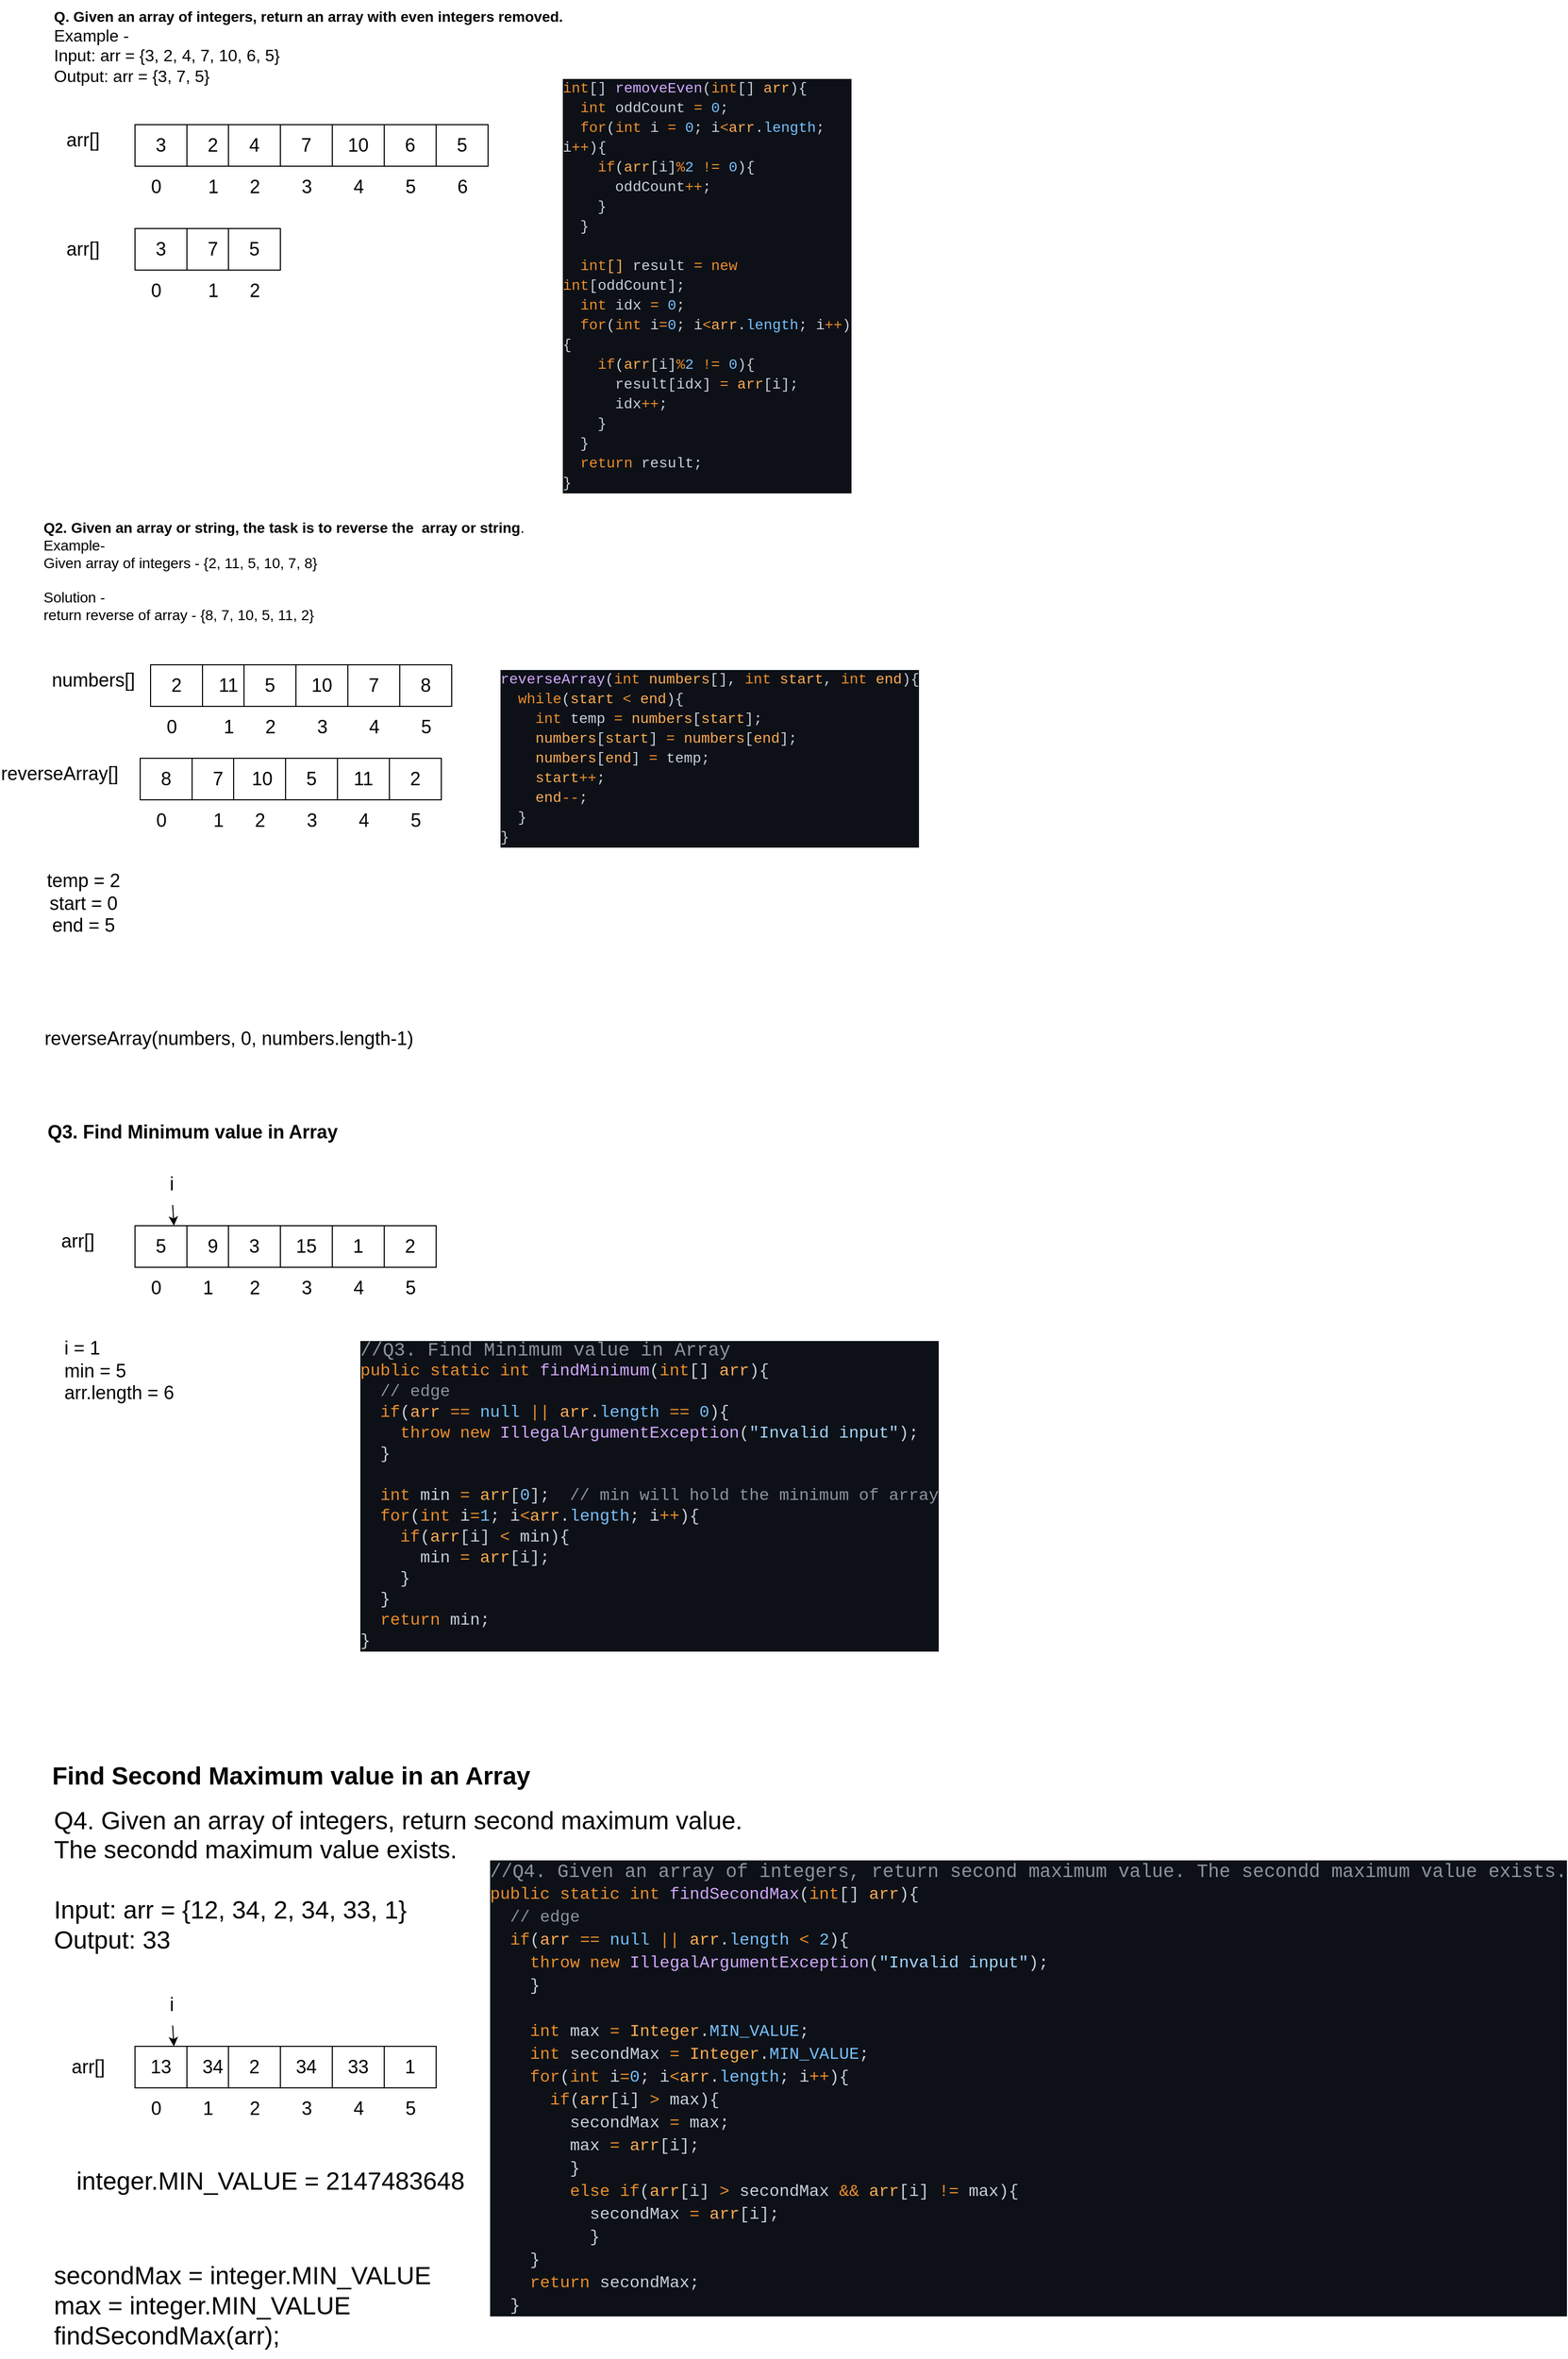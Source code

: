 <mxfile>
    <diagram id="5hLkSUDmJKDKyA7zmBh3" name="Page-1">
        <mxGraphModel dx="2204" dy="704" grid="1" gridSize="10" guides="1" tooltips="1" connect="1" arrows="1" fold="1" page="1" pageScale="1" pageWidth="850" pageHeight="1100" math="0" shadow="0">
            <root>
                <mxCell id="0"/>
                <mxCell id="1" parent="0"/>
                <mxCell id="2" value="&lt;div style=&quot;&quot;&gt;&lt;span style=&quot;background-color: initial;&quot;&gt;&lt;font style=&quot;font-size: 14px;&quot;&gt;&lt;b&gt;Q. Given an array of integers, return an array with even integers removed.&lt;/b&gt;&lt;/font&gt;&lt;/span&gt;&lt;/div&gt;&lt;div style=&quot;&quot;&gt;&lt;span style=&quot;background-color: initial;&quot;&gt;&lt;font size=&quot;3&quot;&gt;Example -&amp;nbsp;&lt;/font&gt;&lt;/span&gt;&lt;/div&gt;&lt;div style=&quot;&quot;&gt;&lt;span style=&quot;background-color: initial;&quot;&gt;&lt;font size=&quot;3&quot;&gt;Input: arr = {3, 2, 4, 7, 10, 6, 5}&lt;/font&gt;&lt;/span&gt;&lt;/div&gt;&lt;div style=&quot;&quot;&gt;&lt;span style=&quot;background-color: initial;&quot;&gt;&lt;font size=&quot;3&quot;&gt;Output: arr = {3, 7, 5}&lt;/font&gt;&lt;/span&gt;&lt;/div&gt;" style="text;html=1;strokeColor=none;fillColor=none;align=left;verticalAlign=middle;whiteSpace=wrap;rounded=0;" parent="1" vertex="1">
                    <mxGeometry x="30" y="40" width="750" height="90" as="geometry"/>
                </mxCell>
                <mxCell id="3" value="&lt;div style=&quot;color: rgb(201, 209, 217); background-color: rgb(13, 17, 23); font-family: Consolas, &amp;quot;Courier New&amp;quot;, monospace; font-size: 14px; line-height: 19px;&quot;&gt;&lt;div&gt;&lt;span style=&quot;color: #ec8e2c;&quot;&gt;int&lt;/span&gt;[] &lt;span style=&quot;color: #d2a8ff;&quot;&gt;removeEven&lt;/span&gt;(&lt;span style=&quot;color: #ec8e2c;&quot;&gt;int&lt;/span&gt;[] &lt;span style=&quot;color: #fdac54;&quot;&gt;arr&lt;/span&gt;){&lt;/div&gt;&lt;div&gt;&amp;nbsp; &lt;span style=&quot;color: #ec8e2c;&quot;&gt;int&lt;/span&gt;&lt;span style=&quot;color: #fdac54;&quot;&gt; &lt;/span&gt;oddCount&lt;span style=&quot;color: #fdac54;&quot;&gt; &lt;/span&gt;&lt;span style=&quot;color: #ec8e2c;&quot;&gt;=&lt;/span&gt; &lt;span style=&quot;color: #79c0ff;&quot;&gt;0&lt;/span&gt;;&lt;/div&gt;&lt;div&gt;&amp;nbsp; &lt;span style=&quot;color: #ec8e2c;&quot;&gt;for&lt;/span&gt;(&lt;span style=&quot;color: #ec8e2c;&quot;&gt;int&lt;/span&gt;&lt;span style=&quot;color: #fdac54;&quot;&gt; &lt;/span&gt;i&lt;span style=&quot;color: #fdac54;&quot;&gt; &lt;/span&gt;&lt;span style=&quot;color: #ec8e2c;&quot;&gt;=&lt;/span&gt; &lt;span style=&quot;color: #79c0ff;&quot;&gt;0&lt;/span&gt;; i&lt;span style=&quot;color: #ec8e2c;&quot;&gt;&amp;lt;&lt;/span&gt;&lt;span style=&quot;color: #fdac54;&quot;&gt;arr&lt;/span&gt;.&lt;span style=&quot;color: #79c0ff;&quot;&gt;length&lt;/span&gt;; i&lt;span style=&quot;color: #ec8e2c;&quot;&gt;++&lt;/span&gt;){&lt;/div&gt;&lt;div&gt;&amp;nbsp; &amp;nbsp; &lt;span style=&quot;color: #ec8e2c;&quot;&gt;if&lt;/span&gt;(&lt;span style=&quot;color: #fdac54;&quot;&gt;arr&lt;/span&gt;[i]&lt;span style=&quot;color: #ec8e2c;&quot;&gt;%&lt;/span&gt;&lt;span style=&quot;color: #79c0ff;&quot;&gt;2&lt;/span&gt; &lt;span style=&quot;color: #ec8e2c;&quot;&gt;!=&lt;/span&gt; &lt;span style=&quot;color: #79c0ff;&quot;&gt;0&lt;/span&gt;){&lt;/div&gt;&lt;div&gt;&amp;nbsp; &amp;nbsp; &amp;nbsp; oddCount&lt;span style=&quot;color: #ec8e2c;&quot;&gt;++&lt;/span&gt;;&lt;/div&gt;&lt;div&gt;&amp;nbsp; &amp;nbsp; }&lt;/div&gt;&lt;div&gt;&amp;nbsp; }&lt;/div&gt;&lt;br&gt;&lt;div&gt;&amp;nbsp; &lt;span style=&quot;color: #ec8e2c;&quot;&gt;int&lt;/span&gt;&lt;span style=&quot;color: #fdac54;&quot;&gt;[] &lt;/span&gt;result&lt;span style=&quot;color: #fdac54;&quot;&gt; &lt;/span&gt;&lt;span style=&quot;color: #ec8e2c;&quot;&gt;=&lt;/span&gt; &lt;span style=&quot;color: #ec8e2c;&quot;&gt;new&lt;/span&gt; &lt;span style=&quot;color: #ec8e2c;&quot;&gt;int&lt;/span&gt;[oddCount];&lt;/div&gt;&lt;div&gt;&amp;nbsp; &lt;span style=&quot;color: #ec8e2c;&quot;&gt;int&lt;/span&gt;&lt;span style=&quot;color: #fdac54;&quot;&gt; &lt;/span&gt;idx&lt;span style=&quot;color: #fdac54;&quot;&gt; &lt;/span&gt;&lt;span style=&quot;color: #ec8e2c;&quot;&gt;=&lt;/span&gt; &lt;span style=&quot;color: #79c0ff;&quot;&gt;0&lt;/span&gt;;&lt;/div&gt;&lt;div&gt;&amp;nbsp; &lt;span style=&quot;color: #ec8e2c;&quot;&gt;for&lt;/span&gt;(&lt;span style=&quot;color: #ec8e2c;&quot;&gt;int&lt;/span&gt;&lt;span style=&quot;color: #fdac54;&quot;&gt; &lt;/span&gt;i&lt;span style=&quot;color: #ec8e2c;&quot;&gt;=&lt;/span&gt;&lt;span style=&quot;color: #79c0ff;&quot;&gt;0&lt;/span&gt;; i&lt;span style=&quot;color: #ec8e2c;&quot;&gt;&amp;lt;&lt;/span&gt;&lt;span style=&quot;color: #fdac54;&quot;&gt;arr&lt;/span&gt;.&lt;span style=&quot;color: #79c0ff;&quot;&gt;length&lt;/span&gt;; i&lt;span style=&quot;color: #ec8e2c;&quot;&gt;++&lt;/span&gt;){&lt;/div&gt;&lt;div&gt;&amp;nbsp; &amp;nbsp; &lt;span style=&quot;color: #ec8e2c;&quot;&gt;if&lt;/span&gt;(&lt;span style=&quot;color: #fdac54;&quot;&gt;arr&lt;/span&gt;[i]&lt;span style=&quot;color: #ec8e2c;&quot;&gt;%&lt;/span&gt;&lt;span style=&quot;color: #79c0ff;&quot;&gt;2&lt;/span&gt; &lt;span style=&quot;color: #ec8e2c;&quot;&gt;!=&lt;/span&gt; &lt;span style=&quot;color: #79c0ff;&quot;&gt;0&lt;/span&gt;){&lt;/div&gt;&lt;div&gt;&amp;nbsp; &amp;nbsp; &amp;nbsp; result[idx] &lt;span style=&quot;color: #ec8e2c;&quot;&gt;=&lt;/span&gt; &lt;span style=&quot;color: #fdac54;&quot;&gt;arr&lt;/span&gt;[i];&lt;/div&gt;&lt;div&gt;&amp;nbsp; &amp;nbsp; &amp;nbsp; idx&lt;span style=&quot;color: #ec8e2c;&quot;&gt;++&lt;/span&gt;;&lt;/div&gt;&lt;div&gt;&amp;nbsp; &amp;nbsp; }&lt;/div&gt;&lt;div&gt;&amp;nbsp; }&lt;/div&gt;&lt;div&gt;&amp;nbsp; &lt;span style=&quot;color: #ec8e2c;&quot;&gt;return&lt;/span&gt; result;&lt;/div&gt;&lt;div&gt;}&lt;/div&gt;&lt;/div&gt;" style="text;html=1;strokeColor=none;fillColor=none;align=left;verticalAlign=middle;whiteSpace=wrap;rounded=0;" parent="1" vertex="1">
                    <mxGeometry x="520" y="140" width="280" height="350" as="geometry"/>
                </mxCell>
                <mxCell id="4" value="&lt;font style=&quot;font-size: 18px;&quot;&gt;arr[]&lt;/font&gt;" style="text;html=1;strokeColor=none;fillColor=none;align=center;verticalAlign=middle;whiteSpace=wrap;rounded=0;" parent="1" vertex="1">
                    <mxGeometry x="30" y="160" width="60" height="30" as="geometry"/>
                </mxCell>
                <mxCell id="5" value="3" style="rounded=0;whiteSpace=wrap;html=1;fontSize=18;" parent="1" vertex="1">
                    <mxGeometry x="110" y="160" width="50" height="40" as="geometry"/>
                </mxCell>
                <mxCell id="6" value="2" style="rounded=0;whiteSpace=wrap;html=1;fontSize=18;" parent="1" vertex="1">
                    <mxGeometry x="160" y="160" width="50" height="40" as="geometry"/>
                </mxCell>
                <mxCell id="7" value="4" style="rounded=0;whiteSpace=wrap;html=1;fontSize=18;" parent="1" vertex="1">
                    <mxGeometry x="200" y="160" width="50" height="40" as="geometry"/>
                </mxCell>
                <mxCell id="8" value="7" style="rounded=0;whiteSpace=wrap;html=1;fontSize=18;" parent="1" vertex="1">
                    <mxGeometry x="250" y="160" width="50" height="40" as="geometry"/>
                </mxCell>
                <mxCell id="9" value="10" style="rounded=0;whiteSpace=wrap;html=1;fontSize=18;" parent="1" vertex="1">
                    <mxGeometry x="300" y="160" width="50" height="40" as="geometry"/>
                </mxCell>
                <mxCell id="10" value="6" style="rounded=0;whiteSpace=wrap;html=1;fontSize=18;" parent="1" vertex="1">
                    <mxGeometry x="350" y="160" width="50" height="40" as="geometry"/>
                </mxCell>
                <mxCell id="11" value="5" style="rounded=0;whiteSpace=wrap;html=1;fontSize=18;" parent="1" vertex="1">
                    <mxGeometry x="400" y="160" width="50" height="40" as="geometry"/>
                </mxCell>
                <mxCell id="12" value="0" style="text;html=1;align=center;verticalAlign=middle;resizable=0;points=[];autosize=1;strokeColor=none;fillColor=none;fontSize=18;" parent="1" vertex="1">
                    <mxGeometry x="115" y="200" width="30" height="40" as="geometry"/>
                </mxCell>
                <mxCell id="13" value="1" style="text;html=1;align=center;verticalAlign=middle;resizable=0;points=[];autosize=1;strokeColor=none;fillColor=none;fontSize=18;" parent="1" vertex="1">
                    <mxGeometry x="170" y="200" width="30" height="40" as="geometry"/>
                </mxCell>
                <mxCell id="14" value="2" style="text;html=1;align=center;verticalAlign=middle;resizable=0;points=[];autosize=1;strokeColor=none;fillColor=none;fontSize=18;" parent="1" vertex="1">
                    <mxGeometry x="210" y="200" width="30" height="40" as="geometry"/>
                </mxCell>
                <mxCell id="15" value="3" style="text;html=1;align=center;verticalAlign=middle;resizable=0;points=[];autosize=1;strokeColor=none;fillColor=none;fontSize=18;" parent="1" vertex="1">
                    <mxGeometry x="260" y="200" width="30" height="40" as="geometry"/>
                </mxCell>
                <mxCell id="16" value="4" style="text;html=1;align=center;verticalAlign=middle;resizable=0;points=[];autosize=1;strokeColor=none;fillColor=none;fontSize=18;" parent="1" vertex="1">
                    <mxGeometry x="310" y="200" width="30" height="40" as="geometry"/>
                </mxCell>
                <mxCell id="17" value="5" style="text;html=1;align=center;verticalAlign=middle;resizable=0;points=[];autosize=1;strokeColor=none;fillColor=none;fontSize=18;" parent="1" vertex="1">
                    <mxGeometry x="360" y="200" width="30" height="40" as="geometry"/>
                </mxCell>
                <mxCell id="18" value="6" style="text;html=1;align=center;verticalAlign=middle;resizable=0;points=[];autosize=1;strokeColor=none;fillColor=none;fontSize=18;" parent="1" vertex="1">
                    <mxGeometry x="410" y="200" width="30" height="40" as="geometry"/>
                </mxCell>
                <mxCell id="20" value="3" style="rounded=0;whiteSpace=wrap;html=1;fontSize=18;" parent="1" vertex="1">
                    <mxGeometry x="110" y="260" width="50" height="40" as="geometry"/>
                </mxCell>
                <mxCell id="21" value="7" style="rounded=0;whiteSpace=wrap;html=1;fontSize=18;" parent="1" vertex="1">
                    <mxGeometry x="160" y="260" width="50" height="40" as="geometry"/>
                </mxCell>
                <mxCell id="22" value="5" style="rounded=0;whiteSpace=wrap;html=1;fontSize=18;" parent="1" vertex="1">
                    <mxGeometry x="200" y="260" width="50" height="40" as="geometry"/>
                </mxCell>
                <mxCell id="23" value="0" style="text;html=1;align=center;verticalAlign=middle;resizable=0;points=[];autosize=1;strokeColor=none;fillColor=none;fontSize=18;" parent="1" vertex="1">
                    <mxGeometry x="115" y="300" width="30" height="40" as="geometry"/>
                </mxCell>
                <mxCell id="24" value="1" style="text;html=1;align=center;verticalAlign=middle;resizable=0;points=[];autosize=1;strokeColor=none;fillColor=none;fontSize=18;" parent="1" vertex="1">
                    <mxGeometry x="170" y="300" width="30" height="40" as="geometry"/>
                </mxCell>
                <mxCell id="25" value="2" style="text;html=1;align=center;verticalAlign=middle;resizable=0;points=[];autosize=1;strokeColor=none;fillColor=none;fontSize=18;" parent="1" vertex="1">
                    <mxGeometry x="210" y="300" width="30" height="40" as="geometry"/>
                </mxCell>
                <mxCell id="26" value="&lt;font style=&quot;font-size: 18px;&quot;&gt;arr[]&lt;/font&gt;" style="text;html=1;strokeColor=none;fillColor=none;align=center;verticalAlign=middle;whiteSpace=wrap;rounded=0;" parent="1" vertex="1">
                    <mxGeometry x="30" y="265" width="60" height="30" as="geometry"/>
                </mxCell>
                <mxCell id="27" value="&lt;div style=&quot;&quot;&gt;&lt;span style=&quot;font-size: 14px;&quot;&gt;&lt;b&gt;Q2. Given an array or string, the task is to reverse the&amp;nbsp; array or string&lt;/b&gt;.&lt;/span&gt;&lt;/div&gt;&lt;div style=&quot;&quot;&gt;&lt;span style=&quot;font-size: 14px;&quot;&gt;Example-&lt;/span&gt;&lt;/div&gt;&lt;div style=&quot;&quot;&gt;&lt;span style=&quot;font-size: 14px;&quot;&gt;Given array of integers - {2, 11, 5, 10, 7, 8}&lt;/span&gt;&lt;/div&gt;&lt;div style=&quot;&quot;&gt;&lt;span style=&quot;font-size: 14px;&quot;&gt;&lt;br&gt;&lt;/span&gt;&lt;/div&gt;&lt;div style=&quot;&quot;&gt;&lt;span style=&quot;font-size: 14px;&quot;&gt;Solution -&lt;/span&gt;&lt;/div&gt;&lt;div style=&quot;&quot;&gt;&lt;span style=&quot;font-size: 14px;&quot;&gt;return reverse of array - {8, 7, 10, 5, 11, 2}&lt;/span&gt;&lt;/div&gt;" style="text;html=1;strokeColor=none;fillColor=none;align=left;verticalAlign=middle;whiteSpace=wrap;rounded=0;" parent="1" vertex="1">
                    <mxGeometry x="20" y="530" width="750" height="120" as="geometry"/>
                </mxCell>
                <mxCell id="28" value="&lt;div style=&quot;color: rgb(201, 209, 217); background-color: rgb(13, 17, 23); font-family: Consolas, &amp;quot;Courier New&amp;quot;, monospace; font-size: 14px; line-height: 19px;&quot;&gt;&lt;div&gt;&lt;span style=&quot;color: #d2a8ff;&quot;&gt;reverseArray&lt;/span&gt;(&lt;span style=&quot;color: #ec8e2c;&quot;&gt;int&lt;/span&gt; &lt;span style=&quot;color: #fdac54;&quot;&gt;numbers&lt;/span&gt;[], &lt;span style=&quot;color: #ec8e2c;&quot;&gt;int&lt;/span&gt; &lt;span style=&quot;color: #fdac54;&quot;&gt;start&lt;/span&gt;, &lt;span style=&quot;color: #ec8e2c;&quot;&gt;int&lt;/span&gt; &lt;span style=&quot;color: #fdac54;&quot;&gt;end&lt;/span&gt;){&lt;/div&gt;&lt;div&gt;&amp;nbsp; &lt;span style=&quot;color: #ec8e2c;&quot;&gt;while&lt;/span&gt;(&lt;span style=&quot;color: #fdac54;&quot;&gt;start&lt;/span&gt; &lt;span style=&quot;color: #ec8e2c;&quot;&gt;&amp;lt;&lt;/span&gt; &lt;span style=&quot;color: #fdac54;&quot;&gt;end&lt;/span&gt;){&lt;/div&gt;&lt;div&gt;&amp;nbsp; &amp;nbsp; &lt;span style=&quot;color: #ec8e2c;&quot;&gt;int&lt;/span&gt;&lt;span style=&quot;color: #fdac54;&quot;&gt; &lt;/span&gt;temp&lt;span style=&quot;color: #fdac54;&quot;&gt; &lt;/span&gt;&lt;span style=&quot;color: #ec8e2c;&quot;&gt;=&lt;/span&gt; &lt;span style=&quot;color: #fdac54;&quot;&gt;numbers&lt;/span&gt;[&lt;span style=&quot;color: #fdac54;&quot;&gt;start&lt;/span&gt;];&lt;/div&gt;&lt;div&gt;&amp;nbsp; &amp;nbsp; &lt;span style=&quot;color: #fdac54;&quot;&gt;numbers&lt;/span&gt;[&lt;span style=&quot;color: #fdac54;&quot;&gt;start&lt;/span&gt;] &lt;span style=&quot;color: #ec8e2c;&quot;&gt;=&lt;/span&gt; &lt;span style=&quot;color: #fdac54;&quot;&gt;numbers&lt;/span&gt;[&lt;span style=&quot;color: #fdac54;&quot;&gt;end&lt;/span&gt;];&lt;/div&gt;&lt;div&gt;&amp;nbsp; &amp;nbsp; &lt;span style=&quot;color: #fdac54;&quot;&gt;numbers&lt;/span&gt;[&lt;span style=&quot;color: #fdac54;&quot;&gt;end&lt;/span&gt;] &lt;span style=&quot;color: #ec8e2c;&quot;&gt;=&lt;/span&gt; temp;&lt;/div&gt;&lt;div&gt;&amp;nbsp; &amp;nbsp; &lt;span style=&quot;color: #fdac54;&quot;&gt;start&lt;/span&gt;&lt;span style=&quot;color: #ec8e2c;&quot;&gt;++&lt;/span&gt;;&lt;/div&gt;&lt;div&gt;&amp;nbsp; &amp;nbsp; &lt;span style=&quot;color: #fdac54;&quot;&gt;end&lt;/span&gt;&lt;span style=&quot;color: #ec8e2c;&quot;&gt;--&lt;/span&gt;;&lt;/div&gt;&lt;div&gt;&amp;nbsp; }&lt;/div&gt;&lt;div&gt;}&lt;/div&gt;&lt;/div&gt;" style="text;html=1;align=left;verticalAlign=middle;resizable=0;points=[];autosize=1;strokeColor=none;fillColor=none;fontSize=18;" parent="1" vertex="1">
                    <mxGeometry x="460" y="680" width="390" height="180" as="geometry"/>
                </mxCell>
                <mxCell id="29" value="&lt;font style=&quot;font-size: 18px;&quot;&gt;numbers[]&lt;/font&gt;" style="text;html=1;strokeColor=none;fillColor=none;align=center;verticalAlign=middle;whiteSpace=wrap;rounded=0;" parent="1" vertex="1">
                    <mxGeometry x="35" y="680" width="70" height="30" as="geometry"/>
                </mxCell>
                <mxCell id="30" value="2" style="rounded=0;whiteSpace=wrap;html=1;fontSize=18;" parent="1" vertex="1">
                    <mxGeometry x="125" y="680" width="50" height="40" as="geometry"/>
                </mxCell>
                <mxCell id="31" value="11" style="rounded=0;whiteSpace=wrap;html=1;fontSize=18;" parent="1" vertex="1">
                    <mxGeometry x="175" y="680" width="50" height="40" as="geometry"/>
                </mxCell>
                <mxCell id="32" value="5" style="rounded=0;whiteSpace=wrap;html=1;fontSize=18;" parent="1" vertex="1">
                    <mxGeometry x="215" y="680" width="50" height="40" as="geometry"/>
                </mxCell>
                <mxCell id="33" value="10" style="rounded=0;whiteSpace=wrap;html=1;fontSize=18;" parent="1" vertex="1">
                    <mxGeometry x="265" y="680" width="50" height="40" as="geometry"/>
                </mxCell>
                <mxCell id="34" value="7" style="rounded=0;whiteSpace=wrap;html=1;fontSize=18;" parent="1" vertex="1">
                    <mxGeometry x="315" y="680" width="50" height="40" as="geometry"/>
                </mxCell>
                <mxCell id="35" value="8" style="rounded=0;whiteSpace=wrap;html=1;fontSize=18;" parent="1" vertex="1">
                    <mxGeometry x="365" y="680" width="50" height="40" as="geometry"/>
                </mxCell>
                <mxCell id="37" value="0" style="text;html=1;align=center;verticalAlign=middle;resizable=0;points=[];autosize=1;strokeColor=none;fillColor=none;fontSize=18;" parent="1" vertex="1">
                    <mxGeometry x="130" y="720" width="30" height="40" as="geometry"/>
                </mxCell>
                <mxCell id="38" value="1" style="text;html=1;align=center;verticalAlign=middle;resizable=0;points=[];autosize=1;strokeColor=none;fillColor=none;fontSize=18;" parent="1" vertex="1">
                    <mxGeometry x="185" y="720" width="30" height="40" as="geometry"/>
                </mxCell>
                <mxCell id="39" value="2" style="text;html=1;align=center;verticalAlign=middle;resizable=0;points=[];autosize=1;strokeColor=none;fillColor=none;fontSize=18;" parent="1" vertex="1">
                    <mxGeometry x="225" y="720" width="30" height="40" as="geometry"/>
                </mxCell>
                <mxCell id="40" value="3" style="text;html=1;align=center;verticalAlign=middle;resizable=0;points=[];autosize=1;strokeColor=none;fillColor=none;fontSize=18;" parent="1" vertex="1">
                    <mxGeometry x="275" y="720" width="30" height="40" as="geometry"/>
                </mxCell>
                <mxCell id="41" value="4" style="text;html=1;align=center;verticalAlign=middle;resizable=0;points=[];autosize=1;strokeColor=none;fillColor=none;fontSize=18;" parent="1" vertex="1">
                    <mxGeometry x="325" y="720" width="30" height="40" as="geometry"/>
                </mxCell>
                <mxCell id="42" value="5" style="text;html=1;align=center;verticalAlign=middle;resizable=0;points=[];autosize=1;strokeColor=none;fillColor=none;fontSize=18;" parent="1" vertex="1">
                    <mxGeometry x="375" y="720" width="30" height="40" as="geometry"/>
                </mxCell>
                <mxCell id="44" value="&lt;font style=&quot;font-size: 18px;&quot;&gt;reverseArray[]&lt;/font&gt;" style="text;html=1;strokeColor=none;fillColor=none;align=center;verticalAlign=middle;whiteSpace=wrap;rounded=0;" parent="1" vertex="1">
                    <mxGeometry x="-20" y="770" width="115" height="30" as="geometry"/>
                </mxCell>
                <mxCell id="45" value="8" style="rounded=0;whiteSpace=wrap;html=1;fontSize=18;" parent="1" vertex="1">
                    <mxGeometry x="115" y="770" width="50" height="40" as="geometry"/>
                </mxCell>
                <mxCell id="46" value="7" style="rounded=0;whiteSpace=wrap;html=1;fontSize=18;" parent="1" vertex="1">
                    <mxGeometry x="165" y="770" width="50" height="40" as="geometry"/>
                </mxCell>
                <mxCell id="47" value="10" style="rounded=0;whiteSpace=wrap;html=1;fontSize=18;" parent="1" vertex="1">
                    <mxGeometry x="205" y="770" width="55" height="40" as="geometry"/>
                </mxCell>
                <mxCell id="48" value="5" style="rounded=0;whiteSpace=wrap;html=1;fontSize=18;" parent="1" vertex="1">
                    <mxGeometry x="255" y="770" width="50" height="40" as="geometry"/>
                </mxCell>
                <mxCell id="49" value="11" style="rounded=0;whiteSpace=wrap;html=1;fontSize=18;" parent="1" vertex="1">
                    <mxGeometry x="305" y="770" width="50" height="40" as="geometry"/>
                </mxCell>
                <mxCell id="50" value="2" style="rounded=0;whiteSpace=wrap;html=1;fontSize=18;" parent="1" vertex="1">
                    <mxGeometry x="355" y="770" width="50" height="40" as="geometry"/>
                </mxCell>
                <mxCell id="51" value="0" style="text;html=1;align=center;verticalAlign=middle;resizable=0;points=[];autosize=1;strokeColor=none;fillColor=none;fontSize=18;" parent="1" vertex="1">
                    <mxGeometry x="120" y="810" width="30" height="40" as="geometry"/>
                </mxCell>
                <mxCell id="52" value="1" style="text;html=1;align=center;verticalAlign=middle;resizable=0;points=[];autosize=1;strokeColor=none;fillColor=none;fontSize=18;" parent="1" vertex="1">
                    <mxGeometry x="175" y="810" width="30" height="40" as="geometry"/>
                </mxCell>
                <mxCell id="53" value="2" style="text;html=1;align=center;verticalAlign=middle;resizable=0;points=[];autosize=1;strokeColor=none;fillColor=none;fontSize=18;" parent="1" vertex="1">
                    <mxGeometry x="215" y="810" width="30" height="40" as="geometry"/>
                </mxCell>
                <mxCell id="54" value="3" style="text;html=1;align=center;verticalAlign=middle;resizable=0;points=[];autosize=1;strokeColor=none;fillColor=none;fontSize=18;" parent="1" vertex="1">
                    <mxGeometry x="265" y="810" width="30" height="40" as="geometry"/>
                </mxCell>
                <mxCell id="55" value="4" style="text;html=1;align=center;verticalAlign=middle;resizable=0;points=[];autosize=1;strokeColor=none;fillColor=none;fontSize=18;" parent="1" vertex="1">
                    <mxGeometry x="315" y="810" width="30" height="40" as="geometry"/>
                </mxCell>
                <mxCell id="56" value="5" style="text;html=1;align=center;verticalAlign=middle;resizable=0;points=[];autosize=1;strokeColor=none;fillColor=none;fontSize=18;" parent="1" vertex="1">
                    <mxGeometry x="365" y="810" width="30" height="40" as="geometry"/>
                </mxCell>
                <mxCell id="57" value="reverseArray(numbers, 0, numbers.length-1)" style="text;html=1;align=center;verticalAlign=middle;resizable=0;points=[];autosize=1;strokeColor=none;fillColor=none;fontSize=18;" parent="1" vertex="1">
                    <mxGeometry x="10" y="1020" width="380" height="40" as="geometry"/>
                </mxCell>
                <mxCell id="58" value="temp = 2&lt;br&gt;start = 0&lt;br&gt;end = 5" style="text;html=1;align=center;verticalAlign=middle;resizable=0;points=[];autosize=1;strokeColor=none;fillColor=none;fontSize=18;" parent="1" vertex="1">
                    <mxGeometry x="15" y="870" width="90" height="80" as="geometry"/>
                </mxCell>
                <mxCell id="59" value="&lt;font style=&quot;font-size: 18px;&quot;&gt;&lt;b&gt;Q3. Find Minimum value in Array&lt;/b&gt;&lt;/font&gt;" style="text;html=1;align=center;verticalAlign=middle;resizable=0;points=[];autosize=1;strokeColor=none;fillColor=none;" vertex="1" parent="1">
                    <mxGeometry x="15" y="1110" width="300" height="40" as="geometry"/>
                </mxCell>
                <mxCell id="67" value="&lt;font style=&quot;font-size: 18px;&quot;&gt;arr[]&lt;/font&gt;" style="text;html=1;strokeColor=none;fillColor=none;align=center;verticalAlign=middle;whiteSpace=wrap;rounded=0;" vertex="1" parent="1">
                    <mxGeometry x="20" y="1220" width="70" height="30" as="geometry"/>
                </mxCell>
                <mxCell id="68" value="5" style="rounded=0;whiteSpace=wrap;html=1;fontSize=18;" vertex="1" parent="1">
                    <mxGeometry x="110" y="1220" width="50" height="40" as="geometry"/>
                </mxCell>
                <mxCell id="69" value="9" style="rounded=0;whiteSpace=wrap;html=1;fontSize=18;" vertex="1" parent="1">
                    <mxGeometry x="160" y="1220" width="50" height="40" as="geometry"/>
                </mxCell>
                <mxCell id="70" value="3" style="rounded=0;whiteSpace=wrap;html=1;fontSize=18;" vertex="1" parent="1">
                    <mxGeometry x="200" y="1220" width="50" height="40" as="geometry"/>
                </mxCell>
                <mxCell id="71" value="15" style="rounded=0;whiteSpace=wrap;html=1;fontSize=18;" vertex="1" parent="1">
                    <mxGeometry x="250" y="1220" width="50" height="40" as="geometry"/>
                </mxCell>
                <mxCell id="72" value="1" style="rounded=0;whiteSpace=wrap;html=1;fontSize=18;" vertex="1" parent="1">
                    <mxGeometry x="300" y="1220" width="50" height="40" as="geometry"/>
                </mxCell>
                <mxCell id="73" value="2" style="rounded=0;whiteSpace=wrap;html=1;fontSize=18;" vertex="1" parent="1">
                    <mxGeometry x="350" y="1220" width="50" height="40" as="geometry"/>
                </mxCell>
                <mxCell id="74" value="0" style="text;html=1;align=center;verticalAlign=middle;resizable=0;points=[];autosize=1;strokeColor=none;fillColor=none;fontSize=18;" vertex="1" parent="1">
                    <mxGeometry x="115" y="1260" width="30" height="40" as="geometry"/>
                </mxCell>
                <mxCell id="75" value="1" style="text;html=1;align=center;verticalAlign=middle;resizable=0;points=[];autosize=1;strokeColor=none;fillColor=none;fontSize=18;" vertex="1" parent="1">
                    <mxGeometry x="165" y="1260" width="30" height="40" as="geometry"/>
                </mxCell>
                <mxCell id="76" value="2" style="text;html=1;align=center;verticalAlign=middle;resizable=0;points=[];autosize=1;strokeColor=none;fillColor=none;fontSize=18;" vertex="1" parent="1">
                    <mxGeometry x="210" y="1260" width="30" height="40" as="geometry"/>
                </mxCell>
                <mxCell id="77" value="3" style="text;html=1;align=center;verticalAlign=middle;resizable=0;points=[];autosize=1;strokeColor=none;fillColor=none;fontSize=18;" vertex="1" parent="1">
                    <mxGeometry x="260" y="1260" width="30" height="40" as="geometry"/>
                </mxCell>
                <mxCell id="78" value="4" style="text;html=1;align=center;verticalAlign=middle;resizable=0;points=[];autosize=1;strokeColor=none;fillColor=none;fontSize=18;" vertex="1" parent="1">
                    <mxGeometry x="310" y="1260" width="30" height="40" as="geometry"/>
                </mxCell>
                <mxCell id="79" value="5" style="text;html=1;align=center;verticalAlign=middle;resizable=0;points=[];autosize=1;strokeColor=none;fillColor=none;fontSize=18;" vertex="1" parent="1">
                    <mxGeometry x="360" y="1260" width="30" height="40" as="geometry"/>
                </mxCell>
                <mxCell id="84" value="" style="edgeStyle=none;html=1;fontSize=18;entryX=0.75;entryY=0;entryDx=0;entryDy=0;" edge="1" parent="1" source="80" target="68">
                    <mxGeometry relative="1" as="geometry"/>
                </mxCell>
                <mxCell id="80" value="i" style="text;html=1;align=center;verticalAlign=middle;resizable=0;points=[];autosize=1;strokeColor=none;fillColor=none;fontSize=18;" vertex="1" parent="1">
                    <mxGeometry x="130" y="1160" width="30" height="40" as="geometry"/>
                </mxCell>
                <mxCell id="85" value="i = 1&lt;br&gt;min = 5&lt;br&gt;arr.length = 6" style="text;html=1;align=left;verticalAlign=middle;resizable=0;points=[];autosize=1;strokeColor=none;fillColor=none;fontSize=18;" vertex="1" parent="1">
                    <mxGeometry x="40" y="1320" width="130" height="80" as="geometry"/>
                </mxCell>
                <mxCell id="86" value="&lt;div style=&quot;color: rgb(201, 209, 217); background-color: rgb(13, 17, 23); font-family: Consolas, &amp;quot;Courier New&amp;quot;, monospace; line-height: 19px;&quot;&gt;&lt;div style=&quot;&quot;&gt;&lt;span style=&quot;color: rgb(139, 148, 158);&quot;&gt;&lt;font style=&quot;font-size: 18px;&quot;&gt;//Q3. Find Minimum value in Array&lt;/font&gt;&lt;/span&gt;&lt;/div&gt;&lt;div style=&quot;&quot;&gt;&lt;font size=&quot;3&quot;&gt;&lt;span style=&quot;color: #ec8e2c;&quot;&gt;public&lt;/span&gt; &lt;span style=&quot;color: #ec8e2c;&quot;&gt;static&lt;/span&gt; &lt;span style=&quot;color: #ec8e2c;&quot;&gt;int&lt;/span&gt; &lt;span style=&quot;color: #d2a8ff;&quot;&gt;findMinimum&lt;/span&gt;(&lt;span style=&quot;color: #ec8e2c;&quot;&gt;int&lt;/span&gt;[] &lt;span style=&quot;color: #fdac54;&quot;&gt;arr&lt;/span&gt;){&lt;/font&gt;&lt;/div&gt;&lt;div style=&quot;&quot;&gt;&lt;font size=&quot;3&quot;&gt;&amp;nbsp; &lt;span style=&quot;color: #8b949e;&quot;&gt;// edge&lt;/span&gt;&lt;/font&gt;&lt;/div&gt;&lt;div style=&quot;&quot;&gt;&lt;font size=&quot;3&quot;&gt;&amp;nbsp; &lt;span style=&quot;color: #ec8e2c;&quot;&gt;if&lt;/span&gt;(&lt;span style=&quot;color: #fdac54;&quot;&gt;arr&lt;/span&gt; &lt;span style=&quot;color: #ec8e2c;&quot;&gt;==&lt;/span&gt; &lt;span style=&quot;color: #79c0ff;&quot;&gt;null&lt;/span&gt; &lt;span style=&quot;color: #ec8e2c;&quot;&gt;||&lt;/span&gt; &lt;span style=&quot;color: #fdac54;&quot;&gt;arr&lt;/span&gt;.&lt;span style=&quot;color: #79c0ff;&quot;&gt;length&lt;/span&gt; &lt;span style=&quot;color: #ec8e2c;&quot;&gt;==&lt;/span&gt; &lt;span style=&quot;color: #79c0ff;&quot;&gt;0&lt;/span&gt;){&lt;/font&gt;&lt;/div&gt;&lt;div style=&quot;&quot;&gt;&lt;font size=&quot;3&quot;&gt;&amp;nbsp; &amp;nbsp; &lt;span style=&quot;color: #ec8e2c;&quot;&gt;throw&lt;/span&gt; &lt;span style=&quot;color: #ec8e2c;&quot;&gt;new&lt;/span&gt; &lt;span style=&quot;color: #d2a8ff;&quot;&gt;IllegalArgumentException&lt;/span&gt;(&lt;span style=&quot;color: #a5d6ff;&quot;&gt;&quot;Invalid input&quot;&lt;/span&gt;);&lt;/font&gt;&lt;/div&gt;&lt;div style=&quot;&quot;&gt;&lt;font size=&quot;3&quot;&gt;&amp;nbsp; }&lt;/font&gt;&lt;/div&gt;&lt;font size=&quot;3&quot;&gt;&lt;br&gt;&lt;/font&gt;&lt;div style=&quot;&quot;&gt;&lt;font size=&quot;3&quot;&gt;&amp;nbsp; &lt;span style=&quot;color: #ec8e2c;&quot;&gt;int&lt;/span&gt;&lt;span style=&quot;color: #fdac54;&quot;&gt; &lt;/span&gt;min&lt;span style=&quot;color: #fdac54;&quot;&gt; &lt;/span&gt;&lt;span style=&quot;color: #ec8e2c;&quot;&gt;=&lt;/span&gt; &lt;span style=&quot;color: #fdac54;&quot;&gt;arr&lt;/span&gt;[&lt;span style=&quot;color: #79c0ff;&quot;&gt;0&lt;/span&gt;]; &amp;nbsp;&lt;span style=&quot;color: #8b949e;&quot;&gt;// min will hold the minimum of array&lt;/span&gt;&lt;/font&gt;&lt;/div&gt;&lt;div style=&quot;&quot;&gt;&lt;font size=&quot;3&quot;&gt;&amp;nbsp; &lt;span style=&quot;color: #ec8e2c;&quot;&gt;for&lt;/span&gt;(&lt;span style=&quot;color: #ec8e2c;&quot;&gt;int&lt;/span&gt;&lt;span style=&quot;color: #fdac54;&quot;&gt; &lt;/span&gt;i&lt;span style=&quot;color: #ec8e2c;&quot;&gt;=&lt;/span&gt;&lt;span style=&quot;color: #79c0ff;&quot;&gt;1&lt;/span&gt;; i&lt;span style=&quot;color: #ec8e2c;&quot;&gt;&amp;lt;&lt;/span&gt;&lt;span style=&quot;color: #fdac54;&quot;&gt;arr&lt;/span&gt;.&lt;span style=&quot;color: #79c0ff;&quot;&gt;length&lt;/span&gt;; i&lt;span style=&quot;color: #ec8e2c;&quot;&gt;++&lt;/span&gt;){&lt;/font&gt;&lt;/div&gt;&lt;div style=&quot;&quot;&gt;&lt;font size=&quot;3&quot;&gt;&amp;nbsp; &amp;nbsp; &lt;span style=&quot;color: #ec8e2c;&quot;&gt;if&lt;/span&gt;(&lt;span style=&quot;color: #fdac54;&quot;&gt;arr&lt;/span&gt;[i] &lt;span style=&quot;color: #ec8e2c;&quot;&gt;&amp;lt;&lt;/span&gt; min){&lt;/font&gt;&lt;/div&gt;&lt;div style=&quot;&quot;&gt;&lt;font size=&quot;3&quot;&gt;&amp;nbsp; &amp;nbsp; &amp;nbsp; min &lt;span style=&quot;color: #ec8e2c;&quot;&gt;=&lt;/span&gt; &lt;span style=&quot;color: #fdac54;&quot;&gt;arr&lt;/span&gt;[i];&lt;/font&gt;&lt;/div&gt;&lt;div style=&quot;&quot;&gt;&lt;font size=&quot;3&quot;&gt;&amp;nbsp; &amp;nbsp; }&lt;/font&gt;&lt;/div&gt;&lt;div style=&quot;&quot;&gt;&lt;font size=&quot;3&quot;&gt;&amp;nbsp; }&lt;/font&gt;&lt;/div&gt;&lt;div style=&quot;&quot;&gt;&lt;font size=&quot;3&quot;&gt;&amp;nbsp; &lt;span style=&quot;color: #ec8e2c;&quot;&gt;return&lt;/span&gt; min;&lt;/font&gt;&lt;/div&gt;&lt;div style=&quot;&quot;&gt;&lt;font size=&quot;3&quot;&gt;}&lt;/font&gt;&lt;/div&gt;&lt;/div&gt;" style="text;html=1;align=left;verticalAlign=middle;resizable=0;points=[];autosize=1;strokeColor=none;fillColor=none;fontSize=18;" vertex="1" parent="1">
                    <mxGeometry x="325" y="1325" width="530" height="310" as="geometry"/>
                </mxCell>
                <mxCell id="87" value="&lt;b&gt;&lt;font style=&quot;font-size: 24px;&quot;&gt;Find Second Maximum value in an Array&lt;/font&gt;&lt;/b&gt;" style="text;html=1;align=center;verticalAlign=middle;resizable=0;points=[];autosize=1;strokeColor=none;fillColor=none;fontSize=18;" vertex="1" parent="1">
                    <mxGeometry x="20" y="1730" width="480" height="40" as="geometry"/>
                </mxCell>
                <mxCell id="88" value="Q4. Given an array of integers, return second maximum value.&amp;nbsp;&lt;br&gt;The secondd maximum value exists.&lt;br&gt;&lt;br&gt;Input: arr = {12, 34, 2, 34, 33, 1}&lt;br&gt;Output: 33" style="text;html=1;align=left;verticalAlign=middle;resizable=0;points=[];autosize=1;strokeColor=none;fillColor=none;fontSize=24;" vertex="1" parent="1">
                    <mxGeometry x="30" y="1770" width="690" height="160" as="geometry"/>
                </mxCell>
                <mxCell id="89" value="&lt;font style=&quot;font-size: 18px;&quot;&gt;arr[]&lt;/font&gt;" style="text;html=1;strokeColor=none;fillColor=none;align=center;verticalAlign=middle;whiteSpace=wrap;rounded=0;" vertex="1" parent="1">
                    <mxGeometry x="30" y="2015" width="70" height="30" as="geometry"/>
                </mxCell>
                <mxCell id="90" value="13" style="rounded=0;whiteSpace=wrap;html=1;fontSize=18;" vertex="1" parent="1">
                    <mxGeometry x="110" y="2010" width="50" height="40" as="geometry"/>
                </mxCell>
                <mxCell id="91" value="34" style="rounded=0;whiteSpace=wrap;html=1;fontSize=18;" vertex="1" parent="1">
                    <mxGeometry x="160" y="2010" width="50" height="40" as="geometry"/>
                </mxCell>
                <mxCell id="92" value="2" style="rounded=0;whiteSpace=wrap;html=1;fontSize=18;" vertex="1" parent="1">
                    <mxGeometry x="200" y="2010" width="50" height="40" as="geometry"/>
                </mxCell>
                <mxCell id="93" value="34" style="rounded=0;whiteSpace=wrap;html=1;fontSize=18;" vertex="1" parent="1">
                    <mxGeometry x="250" y="2010" width="50" height="40" as="geometry"/>
                </mxCell>
                <mxCell id="94" value="33" style="rounded=0;whiteSpace=wrap;html=1;fontSize=18;" vertex="1" parent="1">
                    <mxGeometry x="300" y="2010" width="50" height="40" as="geometry"/>
                </mxCell>
                <mxCell id="95" value="1" style="rounded=0;whiteSpace=wrap;html=1;fontSize=18;" vertex="1" parent="1">
                    <mxGeometry x="350" y="2010" width="50" height="40" as="geometry"/>
                </mxCell>
                <mxCell id="96" value="0" style="text;html=1;align=center;verticalAlign=middle;resizable=0;points=[];autosize=1;strokeColor=none;fillColor=none;fontSize=18;" vertex="1" parent="1">
                    <mxGeometry x="115" y="2050" width="30" height="40" as="geometry"/>
                </mxCell>
                <mxCell id="97" value="1" style="text;html=1;align=center;verticalAlign=middle;resizable=0;points=[];autosize=1;strokeColor=none;fillColor=none;fontSize=18;" vertex="1" parent="1">
                    <mxGeometry x="165" y="2050" width="30" height="40" as="geometry"/>
                </mxCell>
                <mxCell id="98" value="2" style="text;html=1;align=center;verticalAlign=middle;resizable=0;points=[];autosize=1;strokeColor=none;fillColor=none;fontSize=18;" vertex="1" parent="1">
                    <mxGeometry x="210" y="2050" width="30" height="40" as="geometry"/>
                </mxCell>
                <mxCell id="99" value="3" style="text;html=1;align=center;verticalAlign=middle;resizable=0;points=[];autosize=1;strokeColor=none;fillColor=none;fontSize=18;" vertex="1" parent="1">
                    <mxGeometry x="260" y="2050" width="30" height="40" as="geometry"/>
                </mxCell>
                <mxCell id="100" value="4" style="text;html=1;align=center;verticalAlign=middle;resizable=0;points=[];autosize=1;strokeColor=none;fillColor=none;fontSize=18;" vertex="1" parent="1">
                    <mxGeometry x="310" y="2050" width="30" height="40" as="geometry"/>
                </mxCell>
                <mxCell id="101" value="5" style="text;html=1;align=center;verticalAlign=middle;resizable=0;points=[];autosize=1;strokeColor=none;fillColor=none;fontSize=18;" vertex="1" parent="1">
                    <mxGeometry x="360" y="2050" width="30" height="40" as="geometry"/>
                </mxCell>
                <mxCell id="102" value="" style="edgeStyle=none;html=1;fontSize=18;entryX=0.75;entryY=0;entryDx=0;entryDy=0;" edge="1" parent="1" source="103" target="90">
                    <mxGeometry relative="1" as="geometry"/>
                </mxCell>
                <mxCell id="103" value="i" style="text;html=1;align=center;verticalAlign=middle;resizable=0;points=[];autosize=1;strokeColor=none;fillColor=none;fontSize=18;" vertex="1" parent="1">
                    <mxGeometry x="130" y="1950" width="30" height="40" as="geometry"/>
                </mxCell>
                <mxCell id="104" value="secondMax = integer.MIN_VALUE&lt;br&gt;max = integer.MIN_VALUE&lt;br&gt;findSecondMax(arr);&amp;nbsp;" style="text;html=1;align=left;verticalAlign=middle;resizable=0;points=[];autosize=1;strokeColor=none;fillColor=none;fontSize=24;" vertex="1" parent="1">
                    <mxGeometry x="30" y="2210" width="390" height="100" as="geometry"/>
                </mxCell>
                <mxCell id="105" value="integer.MIN_VALUE = 2147483648" style="text;html=1;align=center;verticalAlign=middle;resizable=0;points=[];autosize=1;strokeColor=none;fillColor=none;fontSize=24;" vertex="1" parent="1">
                    <mxGeometry x="40" y="2120" width="400" height="40" as="geometry"/>
                </mxCell>
                <mxCell id="106" value="&lt;div style=&quot;color: rgb(201, 209, 217); background-color: rgb(13, 17, 23); font-family: Consolas, &amp;quot;Courier New&amp;quot;, monospace; line-height: 19px;&quot;&gt;&lt;div style=&quot;&quot;&gt;&lt;div style=&quot;line-height: 19px;&quot;&gt;&lt;div style=&quot;&quot;&gt;&lt;span style=&quot;color: rgb(139, 148, 158);&quot;&gt;&lt;font style=&quot;font-size: 18px;&quot;&gt;//Q4. Given an array of integers, return second maximum value. The secondd maximum value exists.&lt;/font&gt;&lt;/span&gt;&lt;/div&gt;&lt;div style=&quot;&quot;&gt;&lt;font size=&quot;3&quot;&gt;&lt;span style=&quot;color: #ec8e2c;&quot;&gt;public&lt;/span&gt; &lt;span style=&quot;color: #ec8e2c;&quot;&gt;static&lt;/span&gt; &lt;span style=&quot;color: #ec8e2c;&quot;&gt;int&lt;/span&gt; &lt;span style=&quot;color: #d2a8ff;&quot;&gt;findSecondMax&lt;/span&gt;(&lt;span style=&quot;color: #ec8e2c;&quot;&gt;int&lt;/span&gt;[] &lt;span style=&quot;color: #fdac54;&quot;&gt;arr&lt;/span&gt;){ &lt;/font&gt;&lt;/div&gt;&lt;div style=&quot;&quot;&gt;&lt;font size=&quot;3&quot;&gt;&amp;nbsp; &lt;span style=&quot;color: #8b949e;&quot;&gt;// edge&lt;/span&gt;&lt;/font&gt;&lt;/div&gt;&lt;div style=&quot;&quot;&gt;&lt;font size=&quot;3&quot;&gt;&amp;nbsp; &lt;span style=&quot;color: #ec8e2c;&quot;&gt;if&lt;/span&gt;(&lt;span style=&quot;color: #fdac54;&quot;&gt;arr&lt;/span&gt; &lt;span style=&quot;color: #ec8e2c;&quot;&gt;==&lt;/span&gt; &lt;span style=&quot;color: #79c0ff;&quot;&gt;null&lt;/span&gt; &lt;span style=&quot;color: #ec8e2c;&quot;&gt;||&lt;/span&gt; &lt;span style=&quot;color: #fdac54;&quot;&gt;arr&lt;/span&gt;.&lt;span style=&quot;color: #79c0ff;&quot;&gt;length&lt;/span&gt; &lt;span style=&quot;color: #ec8e2c;&quot;&gt;&amp;lt;&lt;/span&gt; &lt;span style=&quot;color: #79c0ff;&quot;&gt;2&lt;/span&gt;){&lt;/font&gt;&lt;/div&gt;&lt;div style=&quot;&quot;&gt;&lt;font size=&quot;3&quot;&gt;&amp;nbsp; &amp;nbsp; &lt;span style=&quot;color: #ec8e2c;&quot;&gt;throw&lt;/span&gt; &lt;span style=&quot;color: #ec8e2c;&quot;&gt;new&lt;/span&gt; &lt;span style=&quot;color: #d2a8ff;&quot;&gt;IllegalArgumentException&lt;/span&gt;(&lt;span style=&quot;color: #a5d6ff;&quot;&gt;&quot;Invalid input&quot;&lt;/span&gt;);&lt;/font&gt;&lt;/div&gt;&lt;div style=&quot;&quot;&gt;&lt;font size=&quot;3&quot;&gt;&amp;nbsp; &amp;nbsp; }&lt;/font&gt;&lt;/div&gt;&lt;font size=&quot;3&quot;&gt;&lt;br&gt;&lt;/font&gt;&lt;div style=&quot;&quot;&gt;&lt;font size=&quot;3&quot;&gt;&amp;nbsp; &amp;nbsp; &lt;span style=&quot;color: #ec8e2c;&quot;&gt;int&lt;/span&gt;&lt;span style=&quot;color: #fdac54;&quot;&gt; &lt;/span&gt;max&lt;span style=&quot;color: #fdac54;&quot;&gt; &lt;/span&gt;&lt;span style=&quot;color: #ec8e2c;&quot;&gt;=&lt;/span&gt; &lt;span style=&quot;color: #fdac54;&quot;&gt;Integer&lt;/span&gt;.&lt;span style=&quot;color: #79c0ff;&quot;&gt;MIN_VALUE&lt;/span&gt;;&lt;/font&gt;&lt;/div&gt;&lt;div style=&quot;&quot;&gt;&lt;font size=&quot;3&quot;&gt;&amp;nbsp; &amp;nbsp; &lt;span style=&quot;color: #ec8e2c;&quot;&gt;int&lt;/span&gt;&lt;span style=&quot;color: #fdac54;&quot;&gt; &lt;/span&gt;secondMax&lt;span style=&quot;color: #fdac54;&quot;&gt; &lt;/span&gt;&lt;span style=&quot;color: #ec8e2c;&quot;&gt;=&lt;/span&gt; &lt;span style=&quot;color: #fdac54;&quot;&gt;Integer&lt;/span&gt;.&lt;span style=&quot;color: #79c0ff;&quot;&gt;MIN_VALUE&lt;/span&gt;;&lt;/font&gt;&lt;/div&gt;&lt;div style=&quot;&quot;&gt;&lt;font size=&quot;3&quot;&gt;&amp;nbsp; &amp;nbsp; &lt;span style=&quot;color: #ec8e2c;&quot;&gt;for&lt;/span&gt;(&lt;span style=&quot;color: #ec8e2c;&quot;&gt;int&lt;/span&gt;&lt;span style=&quot;color: #fdac54;&quot;&gt; &lt;/span&gt;i&lt;span style=&quot;color: #ec8e2c;&quot;&gt;=&lt;/span&gt;&lt;span style=&quot;color: #79c0ff;&quot;&gt;0&lt;/span&gt;; i&lt;span style=&quot;color: #ec8e2c;&quot;&gt;&amp;lt;&lt;/span&gt;&lt;span style=&quot;color: #fdac54;&quot;&gt;arr&lt;/span&gt;.&lt;span style=&quot;color: #79c0ff;&quot;&gt;length&lt;/span&gt;; i&lt;span style=&quot;color: #ec8e2c;&quot;&gt;++&lt;/span&gt;){&lt;/font&gt;&lt;/div&gt;&lt;div style=&quot;&quot;&gt;&lt;font size=&quot;3&quot;&gt;&amp;nbsp; &amp;nbsp; &amp;nbsp; &lt;span style=&quot;color: #ec8e2c;&quot;&gt;if&lt;/span&gt;(&lt;span style=&quot;color: #fdac54;&quot;&gt;arr&lt;/span&gt;[i] &lt;span style=&quot;color: #ec8e2c;&quot;&gt;&amp;gt;&lt;/span&gt; max){&lt;/font&gt;&lt;/div&gt;&lt;div style=&quot;&quot;&gt;&lt;font size=&quot;3&quot;&gt;&amp;nbsp; &amp;nbsp; &amp;nbsp; &amp;nbsp; secondMax &lt;span style=&quot;color: #ec8e2c;&quot;&gt;=&lt;/span&gt; max;&lt;/font&gt;&lt;/div&gt;&lt;div style=&quot;&quot;&gt;&lt;font size=&quot;3&quot;&gt;&amp;nbsp; &amp;nbsp; &amp;nbsp; &amp;nbsp; max &lt;span style=&quot;color: #ec8e2c;&quot;&gt;=&lt;/span&gt; &lt;span style=&quot;color: #fdac54;&quot;&gt;arr&lt;/span&gt;[i];&lt;/font&gt;&lt;/div&gt;&lt;div style=&quot;&quot;&gt;&lt;font size=&quot;3&quot;&gt;&amp;nbsp; &amp;nbsp; &amp;nbsp; &amp;nbsp; }&lt;/font&gt;&lt;/div&gt;&lt;div style=&quot;&quot;&gt;&lt;font size=&quot;3&quot;&gt;&amp;nbsp; &amp;nbsp; &amp;nbsp; &amp;nbsp; &lt;span style=&quot;color: #ec8e2c;&quot;&gt;else&lt;/span&gt; &lt;span style=&quot;color: #ec8e2c;&quot;&gt;if&lt;/span&gt;(&lt;span style=&quot;color: #fdac54;&quot;&gt;arr&lt;/span&gt;[i] &lt;span style=&quot;color: #ec8e2c;&quot;&gt;&amp;gt;&lt;/span&gt; secondMax &lt;span style=&quot;color: #ec8e2c;&quot;&gt;&amp;amp;&amp;amp;&lt;/span&gt; &lt;span style=&quot;color: #fdac54;&quot;&gt;arr&lt;/span&gt;[i] &lt;span style=&quot;color: #ec8e2c;&quot;&gt;!=&lt;/span&gt; max){&lt;/font&gt;&lt;/div&gt;&lt;div style=&quot;&quot;&gt;&lt;font size=&quot;3&quot;&gt;&amp;nbsp; &amp;nbsp; &amp;nbsp; &amp;nbsp; &amp;nbsp; secondMax &lt;span style=&quot;color: #ec8e2c;&quot;&gt;=&lt;/span&gt; &lt;span style=&quot;color: #fdac54;&quot;&gt;arr&lt;/span&gt;[i];&lt;/font&gt;&lt;/div&gt;&lt;div style=&quot;&quot;&gt;&lt;font size=&quot;3&quot;&gt;&amp;nbsp; &amp;nbsp; &amp;nbsp; &amp;nbsp; &amp;nbsp; }&lt;/font&gt;&lt;/div&gt;&lt;div style=&quot;&quot;&gt;&lt;font size=&quot;3&quot;&gt;&amp;nbsp; &amp;nbsp; }&lt;/font&gt;&lt;/div&gt;&lt;div style=&quot;&quot;&gt;&lt;font size=&quot;3&quot;&gt;&amp;nbsp; &amp;nbsp; &lt;span style=&quot;color: #ec8e2c;&quot;&gt;return&lt;/span&gt; secondMax;&lt;/font&gt;&lt;/div&gt;&lt;div style=&quot;&quot;&gt;&lt;font size=&quot;3&quot;&gt;&amp;nbsp; }&lt;/font&gt;&lt;/div&gt;&lt;/div&gt;&lt;/div&gt;&lt;/div&gt;" style="text;html=1;align=left;verticalAlign=middle;resizable=0;points=[];autosize=1;strokeColor=none;fillColor=none;fontSize=24;" vertex="1" parent="1">
                    <mxGeometry x="450" y="1830" width="970" height="440" as="geometry"/>
                </mxCell>
            </root>
        </mxGraphModel>
    </diagram>
</mxfile>